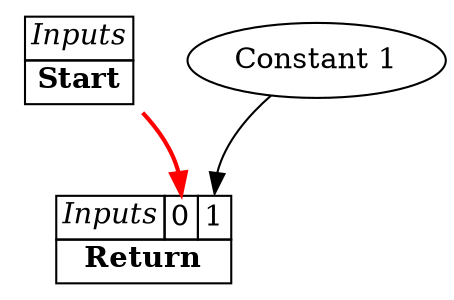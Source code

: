 digraph chapter01 
{
    start [shape=none, label=<
        <TABLE BORDER="0" CELLBORDER="1" CELLSPACING="0">
            <TR>
                <TD><I>Inputs</I></TD>
            </TR>
            <TR>
                <TD COLSPAN="3"><B>Start</B></TD>
            </TR>
        </TABLE>
    >];
    constant [label="Constant 1"];
    return [shape=none, label=<
        <TABLE BORDER="0" CELLBORDER="1" CELLSPACING="0">
            <TR>
                <TD><I>Inputs</I></TD>
                <TD PORT="input0">0</TD>
                <TD PORT="input1">1</TD>
            </TR>
            <TR>
                <TD COLSPAN="3"><B>Return</B></TD>
            </TR>
        </TABLE>
    >];
    constant -> return:input1;
    edge [color=red];
    start -> return:input0 [style=bold];
}